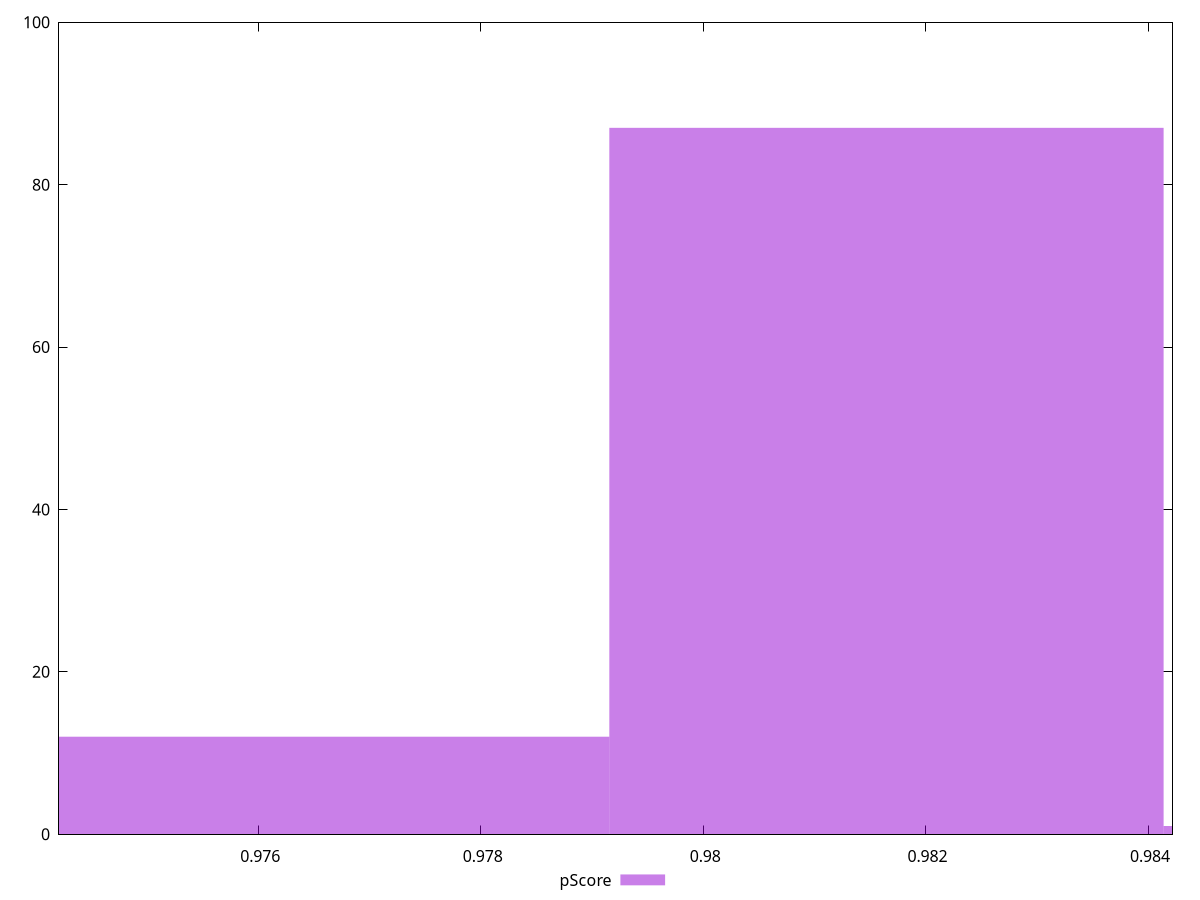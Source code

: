 reset

$pScore <<EOF
0.9766650537188623 12
0.9816480386868157 87
0.9866310236547691 1
EOF

set key outside below
set boxwidth 0.004982984967953379
set xrange [0.9742090796548524:0.984219478277748]
set yrange [0:100]
set trange [0:100]
set style fill transparent solid 0.5 noborder
set terminal svg size 640, 490 enhanced background rgb 'white'
set output "report_00011_2021-02-09T10:53:21.242Z/first-meaningful-paint/samples/pages+cached+noadtech+nomedia+nocss/pScore/histogram.svg"

plot $pScore title "pScore" with boxes

reset
